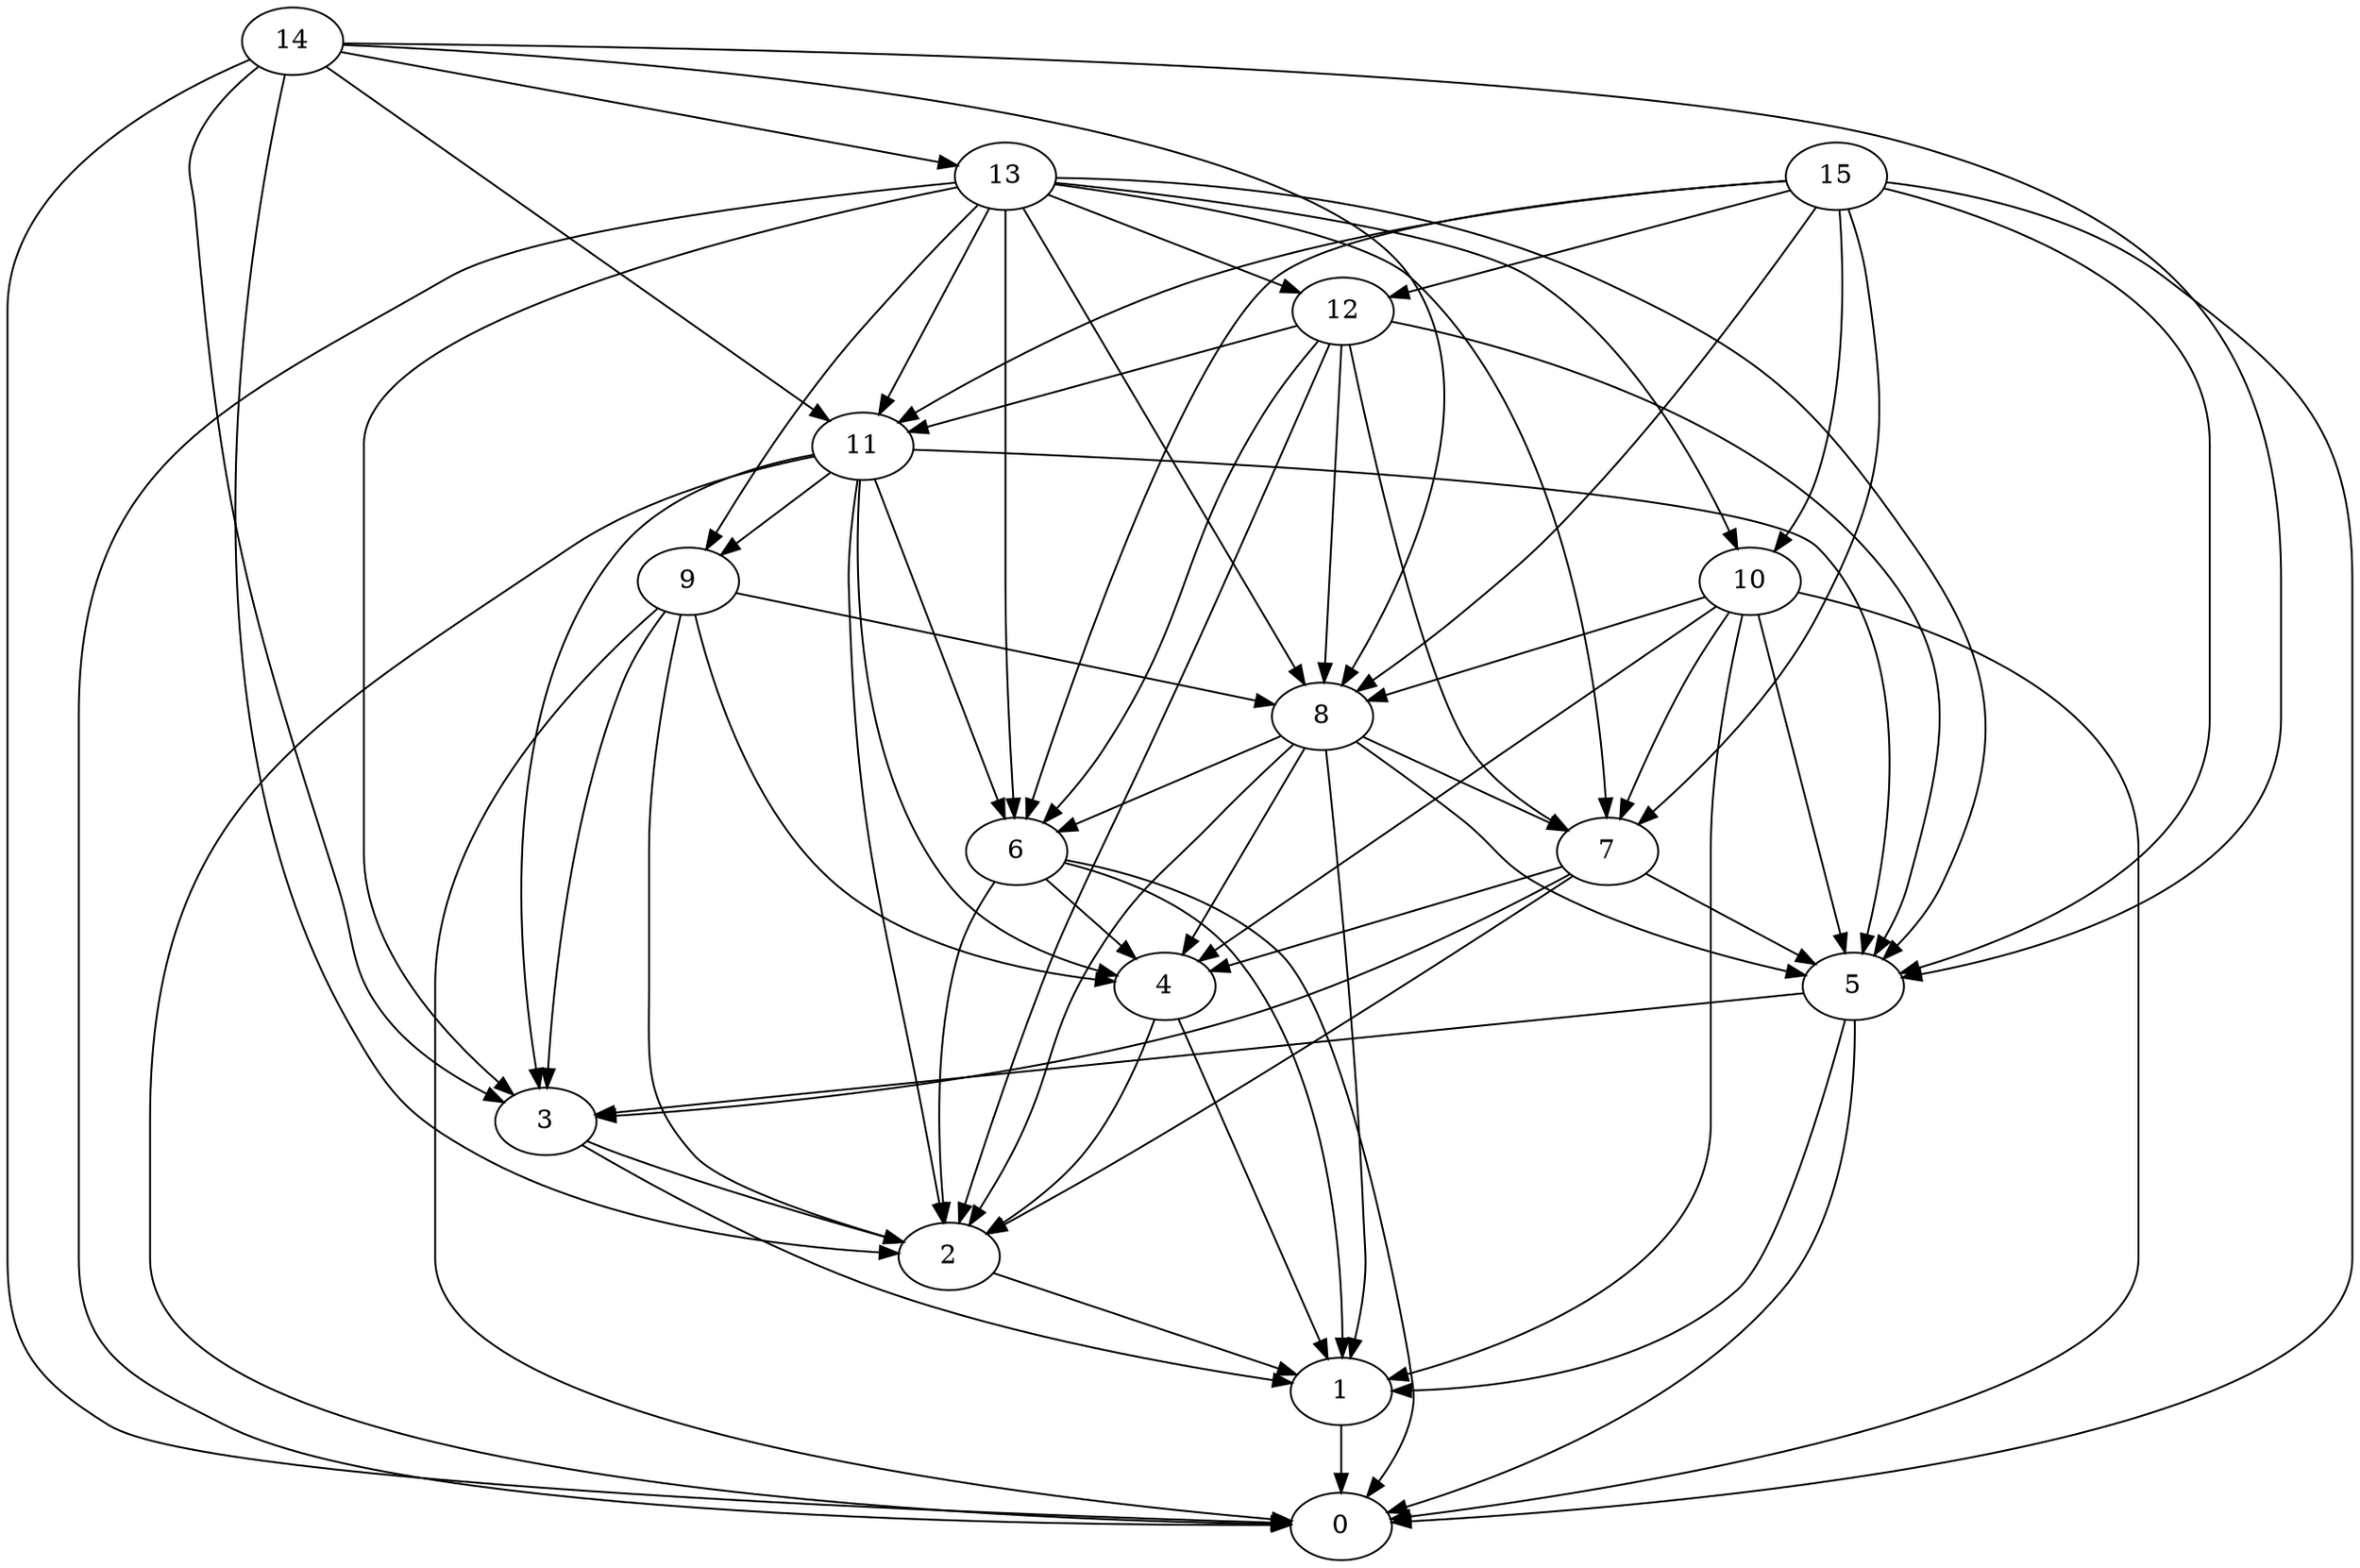 digraph "Random_Nodes_16_Density_4.50_CCR_0.10_WeightType_Random_Homogeneous-2" {
14 [Weight=395];
15 [Weight=395];
13 [Weight=316];
12 [Weight=276];
11 [Weight=79];
10 [Weight=158];
9 [Weight=118];
8 [Weight=118];
7 [Weight=118];
6 [Weight=355];
5 [Weight=276];
4 [Weight=355];
3 [Weight=355];
2 [Weight=355];
1 [Weight=395];
0 [Weight=316];
9 -> 2 [Weight=8];
11 -> 0 [Weight=10];
11 -> 5 [Weight=9];
15 -> 6 [Weight=8];
13 -> 11 [Weight=9];
13 -> 6 [Weight=7];
14 -> 3 [Weight=4];
15 -> 5 [Weight=8];
10 -> 5 [Weight=7];
14 -> 0 [Weight=2];
9 -> 3 [Weight=2];
7 -> 2 [Weight=4];
10 -> 4 [Weight=2];
15 -> 11 [Weight=7];
12 -> 2 [Weight=4];
6 -> 0 [Weight=5];
8 -> 7 [Weight=9];
8 -> 6 [Weight=8];
5 -> 1 [Weight=6];
4 -> 2 [Weight=8];
12 -> 8 [Weight=7];
14 -> 2 [Weight=3];
12 -> 7 [Weight=9];
11 -> 6 [Weight=8];
11 -> 4 [Weight=8];
1 -> 0 [Weight=10];
13 -> 3 [Weight=9];
15 -> 0 [Weight=3];
8 -> 5 [Weight=8];
11 -> 9 [Weight=4];
5 -> 3 [Weight=4];
7 -> 3 [Weight=10];
6 -> 1 [Weight=10];
10 -> 7 [Weight=2];
8 -> 4 [Weight=9];
5 -> 0 [Weight=4];
13 -> 7 [Weight=7];
13 -> 0 [Weight=6];
12 -> 6 [Weight=8];
13 -> 12 [Weight=3];
7 -> 4 [Weight=2];
14 -> 8 [Weight=8];
14 -> 13 [Weight=5];
4 -> 1 [Weight=5];
15 -> 7 [Weight=5];
13 -> 9 [Weight=6];
7 -> 5 [Weight=7];
13 -> 5 [Weight=3];
3 -> 2 [Weight=2];
3 -> 1 [Weight=5];
9 -> 4 [Weight=3];
10 -> 0 [Weight=9];
12 -> 5 [Weight=7];
12 -> 11 [Weight=10];
13 -> 10 [Weight=5];
8 -> 1 [Weight=7];
8 -> 2 [Weight=8];
6 -> 2 [Weight=8];
15 -> 8 [Weight=6];
11 -> 2 [Weight=9];
14 -> 11 [Weight=4];
15 -> 10 [Weight=4];
10 -> 1 [Weight=4];
10 -> 8 [Weight=3];
14 -> 5 [Weight=2];
6 -> 4 [Weight=10];
13 -> 8 [Weight=9];
9 -> 8 [Weight=4];
15 -> 12 [Weight=3];
2 -> 1 [Weight=7];
11 -> 3 [Weight=2];
9 -> 0 [Weight=7];
}
